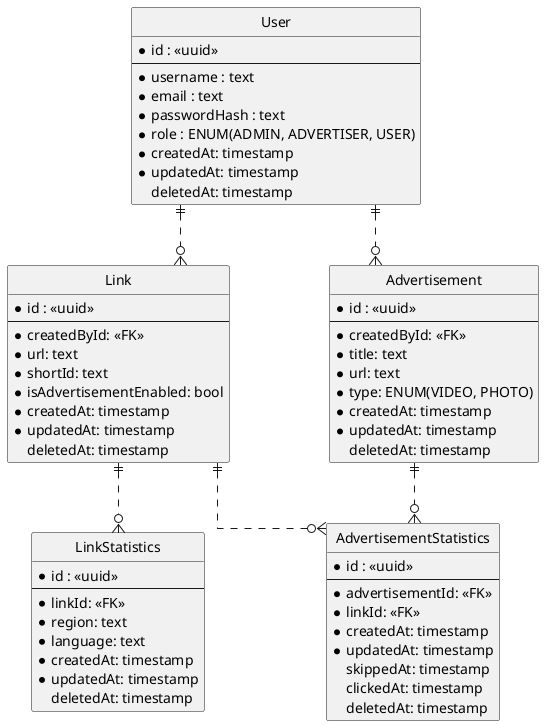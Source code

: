 @startuml shortener_erd

hide circle
skinparam Linetype ortho
skinparam Ranksep 60
skinparam Nodesep 100

entity "User" as user {
  *id : <<uuid>>
  --
  * username : text
  * email : text
  * passwordHash : text
  * role : ENUM(ADMIN, ADVERTISER, USER)
  * createdAt: timestamp
  * updatedAt: timestamp
  deletedAt: timestamp
}

entity "Link" as link {
  *id : <<uuid>>
  --
  * createdById: <<FK>>
  * url: text
  * shortId: text
  * isAdvertisementEnabled: bool
  * createdAt: timestamp
  * updatedAt: timestamp
  deletedAt: timestamp
}

entity "LinkStatistics" as linkStats {
  *id : <<uuid>>
  --
  * linkId: <<FK>>
  * region: text
  * language: text
  * createdAt: timestamp
  * updatedAt: timestamp
  deletedAt: timestamp
}

entity "Advertisement" as ad {
  *id : <<uuid>>
  --
  * createdById: <<FK>>
  * title: text
  * url: text
  * type: ENUM(VIDEO, PHOTO)
  * createdAt: timestamp
  * updatedAt: timestamp
  deletedAt: timestamp
}

entity "AdvertisementStatistics" as adStats {
  *id : <<uuid>>
  --
  * advertisementId: <<FK>>
  * linkId: <<FK>>
  * createdAt: timestamp
  * updatedAt: timestamp
  skippedAt: timestamp
  clickedAt: timestamp
  deletedAt: timestamp
}

user ||..o{ link
user ||..o{ ad

ad ||..o{ adStats
link ||..o{ linkStats
link ||..o{ adStats
@enduml